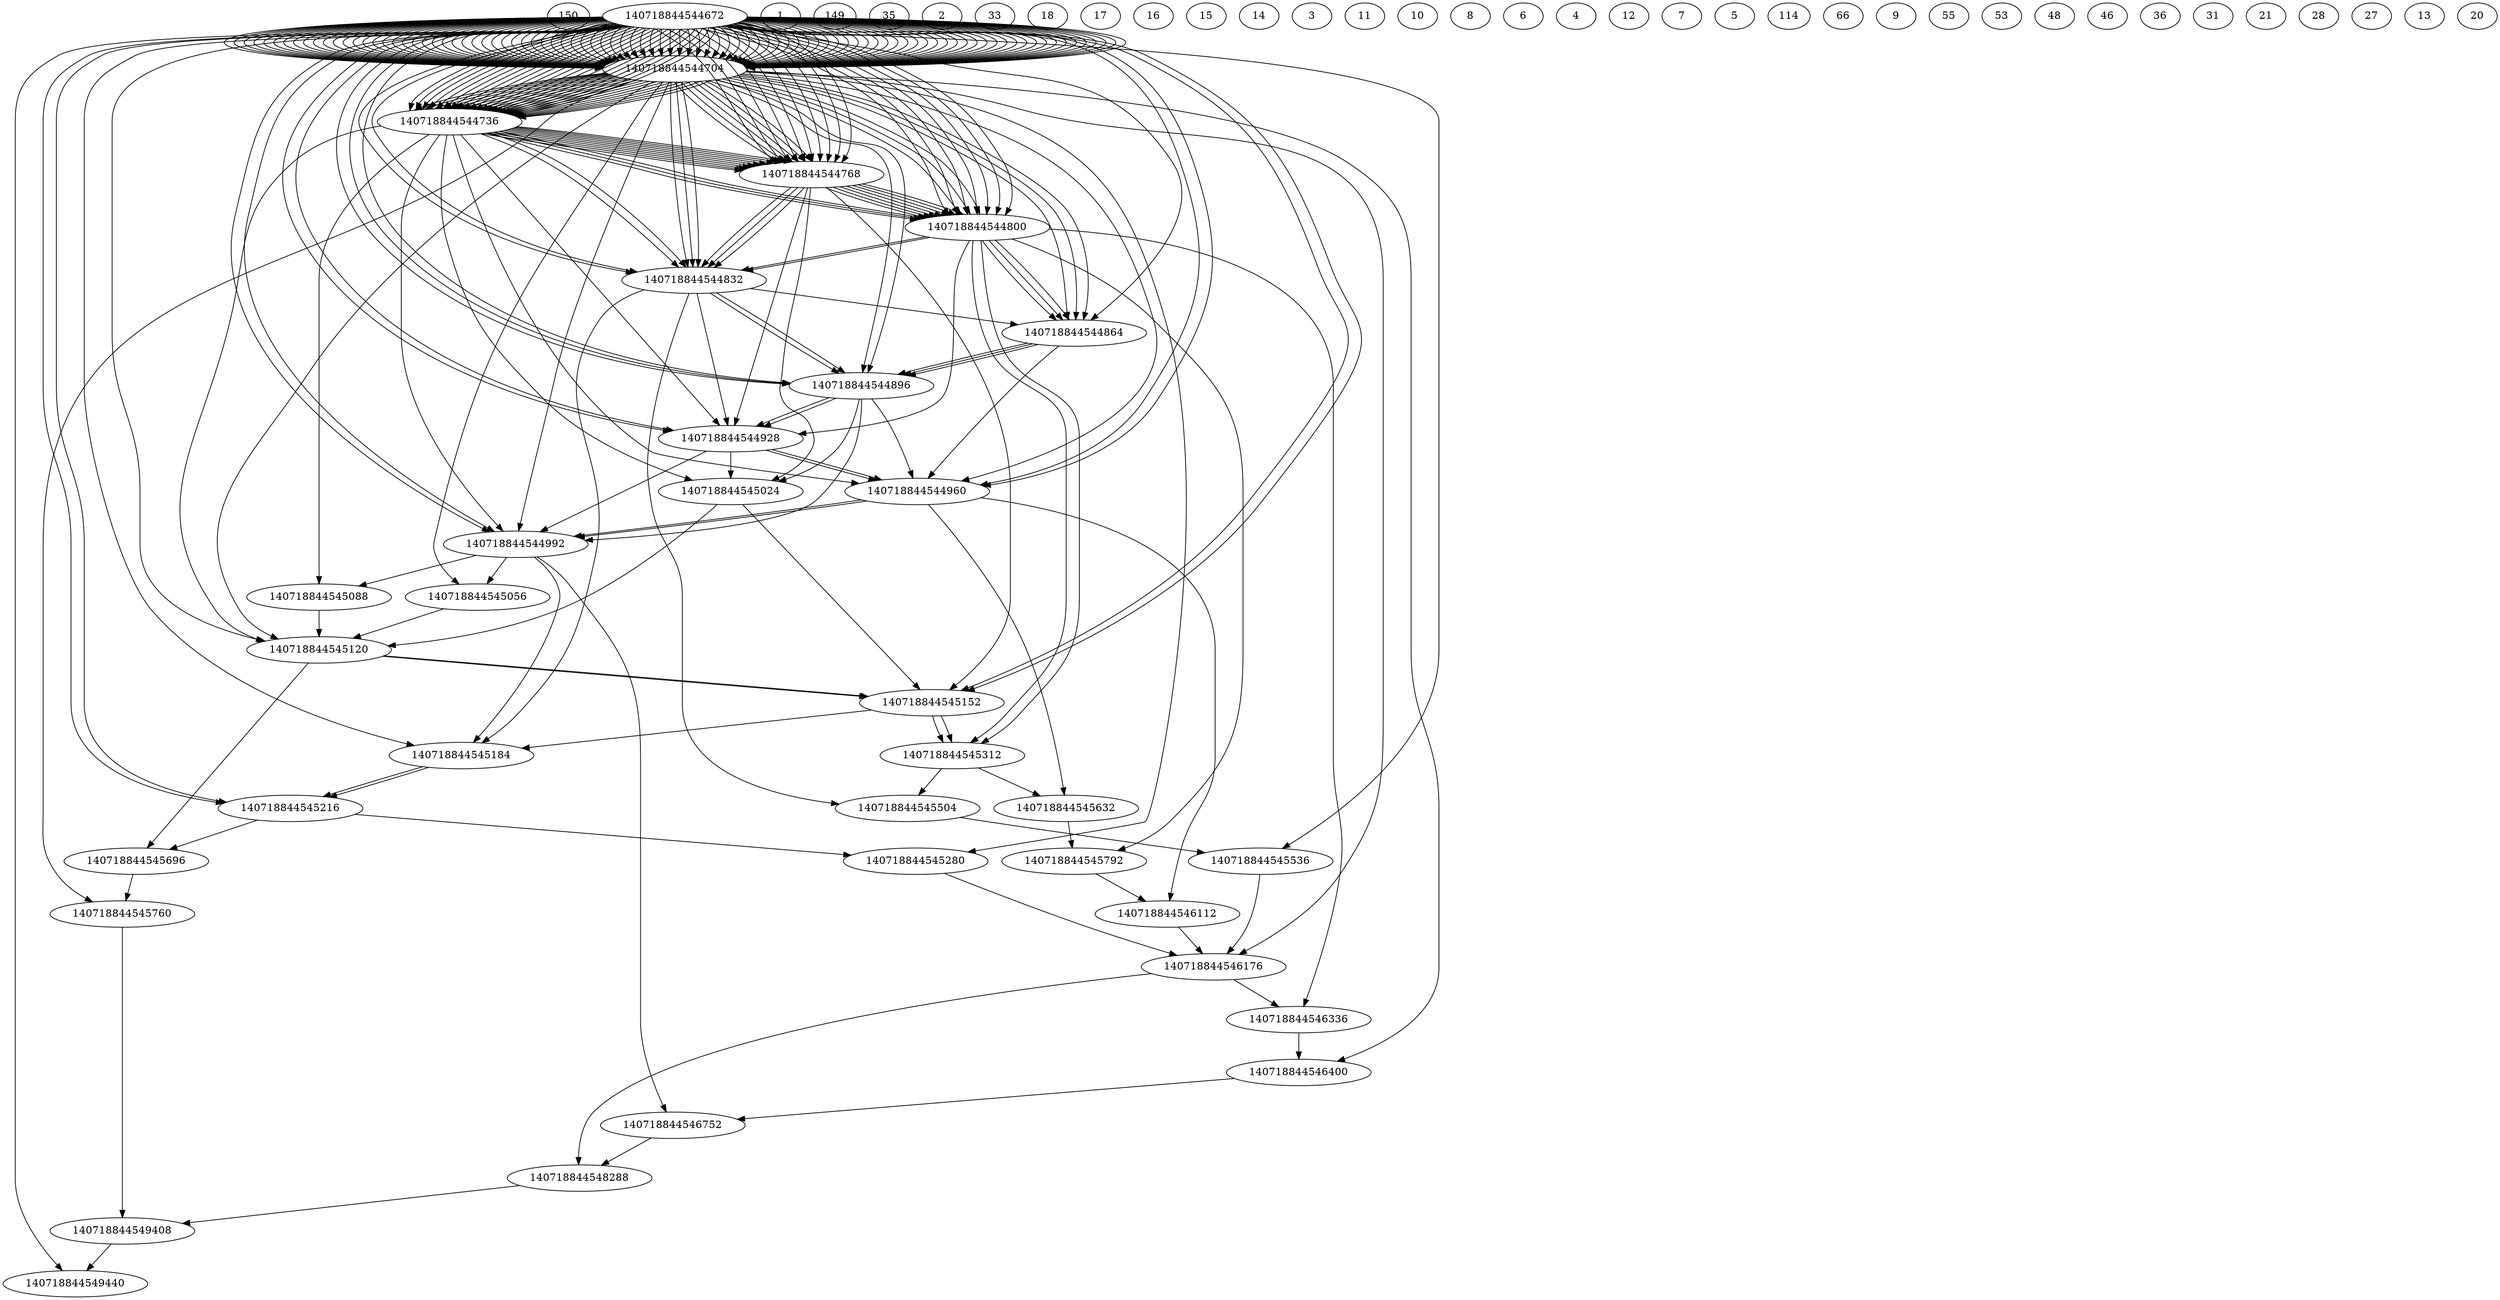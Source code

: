 digraph {
	150
	140718844544672
	140718844549408
	140718844544672 -> 140718844549440
	140718844549408 -> 140718844549440
	1
	149
	140718844545760
	140718844548288
	140718844545760 -> 140718844549408
	140718844548288 -> 140718844549408
	35
	140718844544704
	140718844545696
	140718844544704 -> 140718844545760
	140718844545696 -> 140718844545760
	2
	140718844544672
	140718844544672
	140718844544672 -> 140718844544704
	140718844544672 -> 140718844544704
	1
	1
	33
	140718844545216
	140718844545120
	140718844545216 -> 140718844545696
	140718844545120 -> 140718844545696
	18
	140718844544672
	140718844545184
	140718844544672 -> 140718844545216
	140718844545184 -> 140718844545216
	1
	17
	140718844544672
	140718844545152
	140718844544672 -> 140718844545184
	140718844545152 -> 140718844545184
	1
	16
	140718844544672
	140718844545120
	140718844544672 -> 140718844545152
	140718844545120 -> 140718844545152
	1
	15
	140718844544672
	140718844545088
	140718844544672 -> 140718844545120
	140718844545088 -> 140718844545120
	1
	14
	140718844544736
	140718844544992
	140718844544736 -> 140718844545088
	140718844544992 -> 140718844545088
	3
	140718844544672
	140718844544704
	140718844544672 -> 140718844544736
	140718844544704 -> 140718844544736
	1
	2
	140718844544672
	140718844544672
	140718844544672 -> 140718844544704
	140718844544672 -> 140718844544704
	1
	1
	11
	140718844544672
	140718844544960
	140718844544672 -> 140718844544992
	140718844544960 -> 140718844544992
	1
	10
	140718844544704
	140718844544896
	140718844544704 -> 140718844544960
	140718844544896 -> 140718844544960
	2
	140718844544672
	140718844544672
	140718844544672 -> 140718844544704
	140718844544672 -> 140718844544704
	1
	1
	8
	140718844544832
	140718844544704
	140718844544832 -> 140718844544896
	140718844544704 -> 140718844544896
	6
	140718844544704
	140718844544768
	140718844544704 -> 140718844544832
	140718844544768 -> 140718844544832
	2
	140718844544672
	140718844544672
	140718844544672 -> 140718844544704
	140718844544672 -> 140718844544704
	1
	1
	4
	140718844544704
	140718844544704
	140718844544704 -> 140718844544768
	140718844544704 -> 140718844544768
	2
	140718844544672
	140718844544672
	140718844544672 -> 140718844544704
	140718844544672 -> 140718844544704
	1
	1
	2
	140718844544672
	140718844544672
	140718844544672 -> 140718844544704
	140718844544672 -> 140718844544704
	1
	1
	2
	140718844544672
	140718844544672
	140718844544672 -> 140718844544704
	140718844544672 -> 140718844544704
	1
	1
	15
	140718844544736
	140718844545024
	140718844544736 -> 140718844545120
	140718844545024 -> 140718844545120
	3
	140718844544672
	140718844544704
	140718844544672 -> 140718844544736
	140718844544704 -> 140718844544736
	1
	2
	140718844544672
	140718844544672
	140718844544672 -> 140718844544704
	140718844544672 -> 140718844544704
	1
	1
	12
	140718844544768
	140718844544896
	140718844544768 -> 140718844545024
	140718844544896 -> 140718844545024
	4
	140718844544672
	140718844544736
	140718844544672 -> 140718844544768
	140718844544736 -> 140718844544768
	1
	3
	140718844544672
	140718844544704
	140718844544672 -> 140718844544736
	140718844544704 -> 140718844544736
	1
	2
	140718844544672
	140718844544672
	140718844544672 -> 140718844544704
	140718844544672 -> 140718844544704
	1
	1
	8
	140718844544672
	140718844544864
	140718844544672 -> 140718844544896
	140718844544864 -> 140718844544896
	1
	7
	140718844544800
	140718844544704
	140718844544800 -> 140718844544864
	140718844544704 -> 140718844544864
	5
	140718844544672
	140718844544768
	140718844544672 -> 140718844544800
	140718844544768 -> 140718844544800
	1
	4
	140718844544672
	140718844544736
	140718844544672 -> 140718844544768
	140718844544736 -> 140718844544768
	1
	3
	140718844544672
	140718844544704
	140718844544672 -> 140718844544736
	140718844544704 -> 140718844544736
	1
	2
	140718844544672
	140718844544672
	140718844544672 -> 140718844544704
	140718844544672 -> 140718844544704
	1
	1
	2
	140718844544672
	140718844544672
	140718844544672 -> 140718844544704
	140718844544672 -> 140718844544704
	1
	1
	114
	140718844546752
	140718844546176
	140718844546752 -> 140718844548288
	140718844546176 -> 140718844548288
	66
	140718844544992
	140718844546400
	140718844544992 -> 140718844546752
	140718844546400 -> 140718844546752
	11
	140718844544672
	140718844544960
	140718844544672 -> 140718844544992
	140718844544960 -> 140718844544992
	1
	10
	140718844544672
	140718844544928
	140718844544672 -> 140718844544960
	140718844544928 -> 140718844544960
	1
	9
	140718844544800
	140718844544768
	140718844544800 -> 140718844544928
	140718844544768 -> 140718844544928
	5
	140718844544672
	140718844544768
	140718844544672 -> 140718844544800
	140718844544768 -> 140718844544800
	1
	4
	140718844544672
	140718844544736
	140718844544672 -> 140718844544768
	140718844544736 -> 140718844544768
	1
	3
	140718844544672
	140718844544704
	140718844544672 -> 140718844544736
	140718844544704 -> 140718844544736
	1
	2
	140718844544672
	140718844544672
	140718844544672 -> 140718844544704
	140718844544672 -> 140718844544704
	1
	1
	4
	140718844544704
	140718844544704
	140718844544704 -> 140718844544768
	140718844544704 -> 140718844544768
	2
	140718844544672
	140718844544672
	140718844544672 -> 140718844544704
	140718844544672 -> 140718844544704
	1
	1
	2
	140718844544672
	140718844544672
	140718844544672 -> 140718844544704
	140718844544672 -> 140718844544704
	1
	1
	55
	140718844544704
	140718844546336
	140718844544704 -> 140718844546400
	140718844546336 -> 140718844546400
	2
	140718844544672
	140718844544672
	140718844544672 -> 140718844544704
	140718844544672 -> 140718844544704
	1
	1
	53
	140718844544800
	140718844546176
	140718844544800 -> 140718844546336
	140718844546176 -> 140718844546336
	5
	140718844544672
	140718844544768
	140718844544672 -> 140718844544800
	140718844544768 -> 140718844544800
	1
	4
	140718844544672
	140718844544736
	140718844544672 -> 140718844544768
	140718844544736 -> 140718844544768
	1
	3
	140718844544672
	140718844544704
	140718844544672 -> 140718844544736
	140718844544704 -> 140718844544736
	1
	2
	140718844544672
	140718844544672
	140718844544672 -> 140718844544704
	140718844544672 -> 140718844544704
	1
	1
	48
	140718844544704
	140718844546112
	140718844544704 -> 140718844546176
	140718844546112 -> 140718844546176
	2
	140718844544672
	140718844544672
	140718844544672 -> 140718844544704
	140718844544672 -> 140718844544704
	1
	1
	46
	140718844544960
	140718844545792
	140718844544960 -> 140718844546112
	140718844545792 -> 140718844546112
	10
	140718844544672
	140718844544928
	140718844544672 -> 140718844544960
	140718844544928 -> 140718844544960
	1
	9
	140718844544736
	140718844544832
	140718844544736 -> 140718844544928
	140718844544832 -> 140718844544928
	3
	140718844544672
	140718844544704
	140718844544672 -> 140718844544736
	140718844544704 -> 140718844544736
	1
	2
	140718844544672
	140718844544672
	140718844544672 -> 140718844544704
	140718844544672 -> 140718844544704
	1
	1
	6
	140718844544672
	140718844544800
	140718844544672 -> 140718844544832
	140718844544800 -> 140718844544832
	1
	5
	140718844544672
	140718844544768
	140718844544672 -> 140718844544800
	140718844544768 -> 140718844544800
	1
	4
	140718844544672
	140718844544736
	140718844544672 -> 140718844544768
	140718844544736 -> 140718844544768
	1
	3
	140718844544672
	140718844544704
	140718844544672 -> 140718844544736
	140718844544704 -> 140718844544736
	1
	2
	140718844544672
	140718844544672
	140718844544672 -> 140718844544704
	140718844544672 -> 140718844544704
	1
	1
	36
	140718844545632
	140718844544800
	140718844545632 -> 140718844545792
	140718844544800 -> 140718844545792
	31
	140718844545312
	140718844544960
	140718844545312 -> 140718844545632
	140718844544960 -> 140718844545632
	21
	140718844545152
	140718844544800
	140718844545152 -> 140718844545312
	140718844544800 -> 140718844545312
	16
	140718844544768
	140718844545024
	140718844544768 -> 140718844545152
	140718844545024 -> 140718844545152
	4
	140718844544672
	140718844544736
	140718844544672 -> 140718844544768
	140718844544736 -> 140718844544768
	1
	3
	140718844544672
	140718844544704
	140718844544672 -> 140718844544736
	140718844544704 -> 140718844544736
	1
	2
	140718844544672
	140718844544672
	140718844544672 -> 140718844544704
	140718844544672 -> 140718844544704
	1
	1
	12
	140718844544736
	140718844544928
	140718844544736 -> 140718844545024
	140718844544928 -> 140718844545024
	3
	140718844544672
	140718844544704
	140718844544672 -> 140718844544736
	140718844544704 -> 140718844544736
	1
	2
	140718844544672
	140718844544672
	140718844544672 -> 140718844544704
	140718844544672 -> 140718844544704
	1
	1
	9
	140718844544672
	140718844544896
	140718844544672 -> 140718844544928
	140718844544896 -> 140718844544928
	1
	8
	140718844544672
	140718844544864
	140718844544672 -> 140718844544896
	140718844544864 -> 140718844544896
	1
	7
	140718844544800
	140718844544704
	140718844544800 -> 140718844544864
	140718844544704 -> 140718844544864
	5
	140718844544704
	140718844544736
	140718844544704 -> 140718844544800
	140718844544736 -> 140718844544800
	2
	140718844544672
	140718844544672
	140718844544672 -> 140718844544704
	140718844544672 -> 140718844544704
	1
	1
	3
	140718844544672
	140718844544704
	140718844544672 -> 140718844544736
	140718844544704 -> 140718844544736
	1
	2
	140718844544672
	140718844544672
	140718844544672 -> 140718844544704
	140718844544672 -> 140718844544704
	1
	1
	2
	140718844544672
	140718844544672
	140718844544672 -> 140718844544704
	140718844544672 -> 140718844544704
	1
	1
	5
	140718844544672
	140718844544768
	140718844544672 -> 140718844544800
	140718844544768 -> 140718844544800
	1
	4
	140718844544704
	140718844544704
	140718844544704 -> 140718844544768
	140718844544704 -> 140718844544768
	2
	140718844544672
	140718844544672
	140718844544672 -> 140718844544704
	140718844544672 -> 140718844544704
	1
	1
	2
	140718844544672
	140718844544672
	140718844544672 -> 140718844544704
	140718844544672 -> 140718844544704
	1
	1
	10
	140718844544864
	140718844544736
	140718844544864 -> 140718844544960
	140718844544736 -> 140718844544960
	7
	140718844544800
	140718844544704
	140718844544800 -> 140718844544864
	140718844544704 -> 140718844544864
	5
	140718844544672
	140718844544768
	140718844544672 -> 140718844544800
	140718844544768 -> 140718844544800
	1
	4
	140718844544672
	140718844544736
	140718844544672 -> 140718844544768
	140718844544736 -> 140718844544768
	1
	3
	140718844544672
	140718844544704
	140718844544672 -> 140718844544736
	140718844544704 -> 140718844544736
	1
	2
	140718844544672
	140718844544672
	140718844544672 -> 140718844544704
	140718844544672 -> 140718844544704
	1
	1
	2
	140718844544672
	140718844544672
	140718844544672 -> 140718844544704
	140718844544672 -> 140718844544704
	1
	1
	3
	140718844544672
	140718844544704
	140718844544672 -> 140718844544736
	140718844544704 -> 140718844544736
	1
	2
	140718844544672
	140718844544672
	140718844544672 -> 140718844544704
	140718844544672 -> 140718844544704
	1
	1
	5
	140718844544736
	140718844544704
	140718844544736 -> 140718844544800
	140718844544704 -> 140718844544800
	3
	140718844544672
	140718844544704
	140718844544672 -> 140718844544736
	140718844544704 -> 140718844544736
	1
	2
	140718844544672
	140718844544672
	140718844544672 -> 140718844544704
	140718844544672 -> 140718844544704
	1
	1
	2
	140718844544672
	140718844544672
	140718844544672 -> 140718844544704
	140718844544672 -> 140718844544704
	1
	1
	48
	140718844545536
	140718844545280
	140718844545536 -> 140718844546176
	140718844545280 -> 140718844546176
	28
	140718844544672
	140718844545504
	140718844544672 -> 140718844545536
	140718844545504 -> 140718844545536
	1
	27
	140718844544832
	140718844545312
	140718844544832 -> 140718844545504
	140718844545312 -> 140718844545504
	6
	140718844544736
	140718844544736
	140718844544736 -> 140718844544832
	140718844544736 -> 140718844544832
	3
	140718844544672
	140718844544704
	140718844544672 -> 140718844544736
	140718844544704 -> 140718844544736
	1
	2
	140718844544672
	140718844544672
	140718844544672 -> 140718844544704
	140718844544672 -> 140718844544704
	1
	1
	3
	140718844544672
	140718844544704
	140718844544672 -> 140718844544736
	140718844544704 -> 140718844544736
	1
	2
	140718844544672
	140718844544672
	140718844544672 -> 140718844544704
	140718844544672 -> 140718844544704
	1
	1
	21
	140718844544800
	140718844545152
	140718844544800 -> 140718844545312
	140718844545152 -> 140718844545312
	5
	140718844544672
	140718844544768
	140718844544672 -> 140718844544800
	140718844544768 -> 140718844544800
	1
	4
	140718844544672
	140718844544736
	140718844544672 -> 140718844544768
	140718844544736 -> 140718844544768
	1
	3
	140718844544672
	140718844544704
	140718844544672 -> 140718844544736
	140718844544704 -> 140718844544736
	1
	2
	140718844544672
	140718844544672
	140718844544672 -> 140718844544704
	140718844544672 -> 140718844544704
	1
	1
	16
	140718844544672
	140718844545120
	140718844544672 -> 140718844545152
	140718844545120 -> 140718844545152
	1
	15
	140718844544704
	140718844545056
	140718844544704 -> 140718844545120
	140718844545056 -> 140718844545120
	2
	140718844544672
	140718844544672
	140718844544672 -> 140718844544704
	140718844544672 -> 140718844544704
	1
	1
	13
	140718844544704
	140718844544992
	140718844544704 -> 140718844545056
	140718844544992 -> 140718844545056
	2
	140718844544672
	140718844544672
	140718844544672 -> 140718844544704
	140718844544672 -> 140718844544704
	1
	1
	11
	140718844544928
	140718844544704
	140718844544928 -> 140718844544992
	140718844544704 -> 140718844544992
	9
	140718844544672
	140718844544896
	140718844544672 -> 140718844544928
	140718844544896 -> 140718844544928
	1
	8
	140718844544704
	140718844544832
	140718844544704 -> 140718844544896
	140718844544832 -> 140718844544896
	2
	140718844544672
	140718844544672
	140718844544672 -> 140718844544704
	140718844544672 -> 140718844544704
	1
	1
	6
	140718844544768
	140718844544704
	140718844544768 -> 140718844544832
	140718844544704 -> 140718844544832
	4
	140718844544672
	140718844544736
	140718844544672 -> 140718844544768
	140718844544736 -> 140718844544768
	1
	3
	140718844544672
	140718844544704
	140718844544672 -> 140718844544736
	140718844544704 -> 140718844544736
	1
	2
	140718844544672
	140718844544672
	140718844544672 -> 140718844544704
	140718844544672 -> 140718844544704
	1
	1
	2
	140718844544672
	140718844544672
	140718844544672 -> 140718844544704
	140718844544672 -> 140718844544704
	1
	1
	2
	140718844544672
	140718844544672
	140718844544672 -> 140718844544704
	140718844544672 -> 140718844544704
	1
	1
	20
	140718844544704
	140718844545216
	140718844544704 -> 140718844545280
	140718844545216 -> 140718844545280
	2
	140718844544672
	140718844544672
	140718844544672 -> 140718844544704
	140718844544672 -> 140718844544704
	1
	1
	18
	140718844544672
	140718844545184
	140718844544672 -> 140718844545216
	140718844545184 -> 140718844545216
	1
	17
	140718844544832
	140718844544992
	140718844544832 -> 140718844545184
	140718844544992 -> 140718844545184
	6
	140718844544672
	140718844544800
	140718844544672 -> 140718844544832
	140718844544800 -> 140718844544832
	1
	5
	140718844544736
	140718844544704
	140718844544736 -> 140718844544800
	140718844544704 -> 140718844544800
	3
	140718844544672
	140718844544704
	140718844544672 -> 140718844544736
	140718844544704 -> 140718844544736
	1
	2
	140718844544672
	140718844544672
	140718844544672 -> 140718844544704
	140718844544672 -> 140718844544704
	1
	1
	2
	140718844544672
	140718844544672
	140718844544672 -> 140718844544704
	140718844544672 -> 140718844544704
	1
	1
	11
	140718844544736
	140718844544896
	140718844544736 -> 140718844544992
	140718844544896 -> 140718844544992
	3
	140718844544672
	140718844544704
	140718844544672 -> 140718844544736
	140718844544704 -> 140718844544736
	1
	2
	140718844544672
	140718844544672
	140718844544672 -> 140718844544704
	140718844544672 -> 140718844544704
	1
	1
	8
	140718844544672
	140718844544864
	140718844544672 -> 140718844544896
	140718844544864 -> 140718844544896
	1
	7
	140718844544672
	140718844544832
	140718844544672 -> 140718844544864
	140718844544832 -> 140718844544864
	1
	6
	140718844544704
	140718844544768
	140718844544704 -> 140718844544832
	140718844544768 -> 140718844544832
	2
	140718844544672
	140718844544672
	140718844544672 -> 140718844544704
	140718844544672 -> 140718844544704
	1
	1
	4
	140718844544672
	140718844544736
	140718844544672 -> 140718844544768
	140718844544736 -> 140718844544768
	1
	3
	140718844544672
	140718844544704
	140718844544672 -> 140718844544736
	140718844544704 -> 140718844544736
	1
	2
	140718844544672
	140718844544672
	140718844544672 -> 140718844544704
	140718844544672 -> 140718844544704
	1
	1
}
